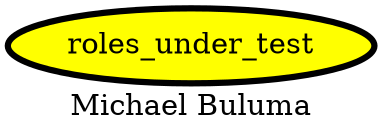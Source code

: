 digraph PhiloDilemma {
  label = "Michael Buluma" ;
  overlap=false
  {
    "roles_under_test" [fillcolor=yellow style=filled penwidth=3]
  }
}
